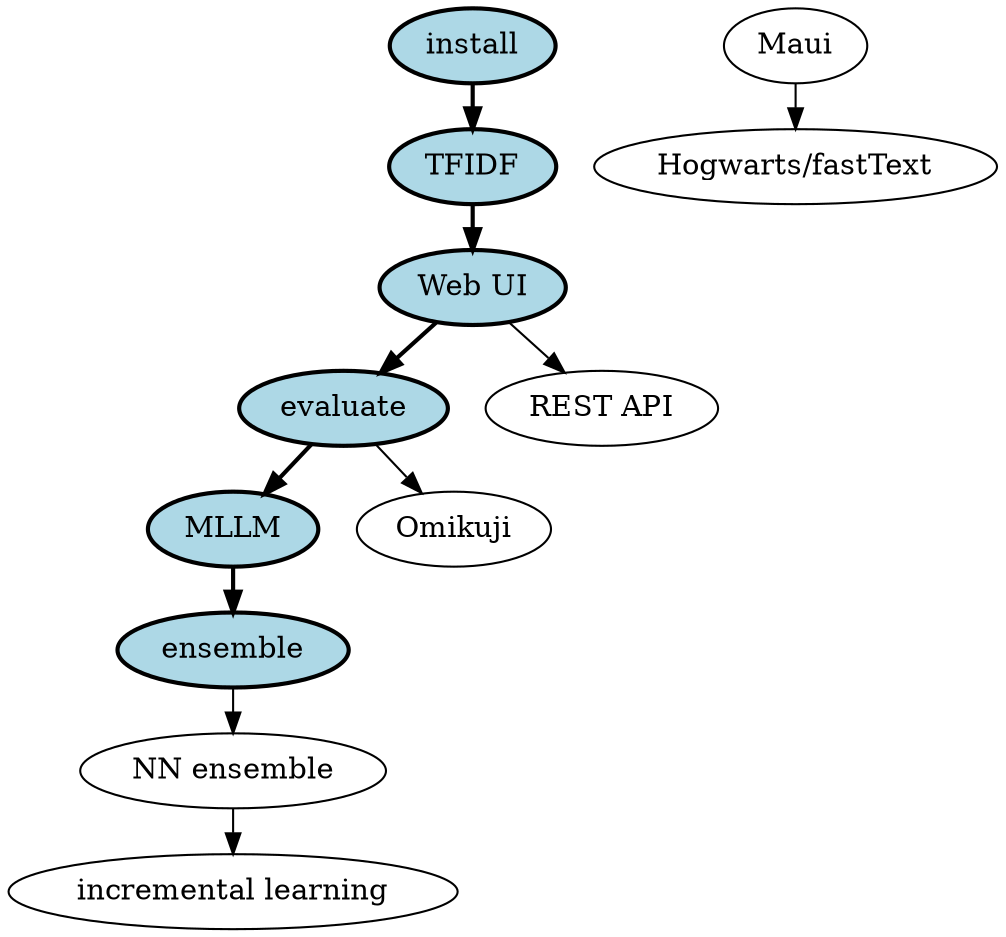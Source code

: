 digraph "Annif-tutorial exercises" {
  dpi=100;
  ranksep=0.3;
  install -> TFIDF -> "Web UI" -> evaluate -> MLLM -> ensemble [style=bold];
  ensemble -> "NN ensemble";
  Maui -> "Hogwarts/fastText";
  "Web UI" -> "REST API";
  evaluate -> Omikuji;
  "NN ensemble" -> "incremental learning";

  install [style=filled,fillcolor=lightblue,penwidth=2];
  TFIDF [style=filled,fillcolor=lightblue,penwidth=2];
  "Web UI" [style=filled,fillcolor=lightblue,penwidth=2];
  evaluate [style=filled,fillcolor=lightblue,penwidth=2];
  MLLM [style=filled,fillcolor=lightblue,penwidth=2];
  ensemble [style=filled,fillcolor=lightblue,penwidth=2];

}
# Generate png with:
# dot -Tpng overview.dot -Gsize=3.76,4.69\! -Gdpi=100 -o overview.png;
